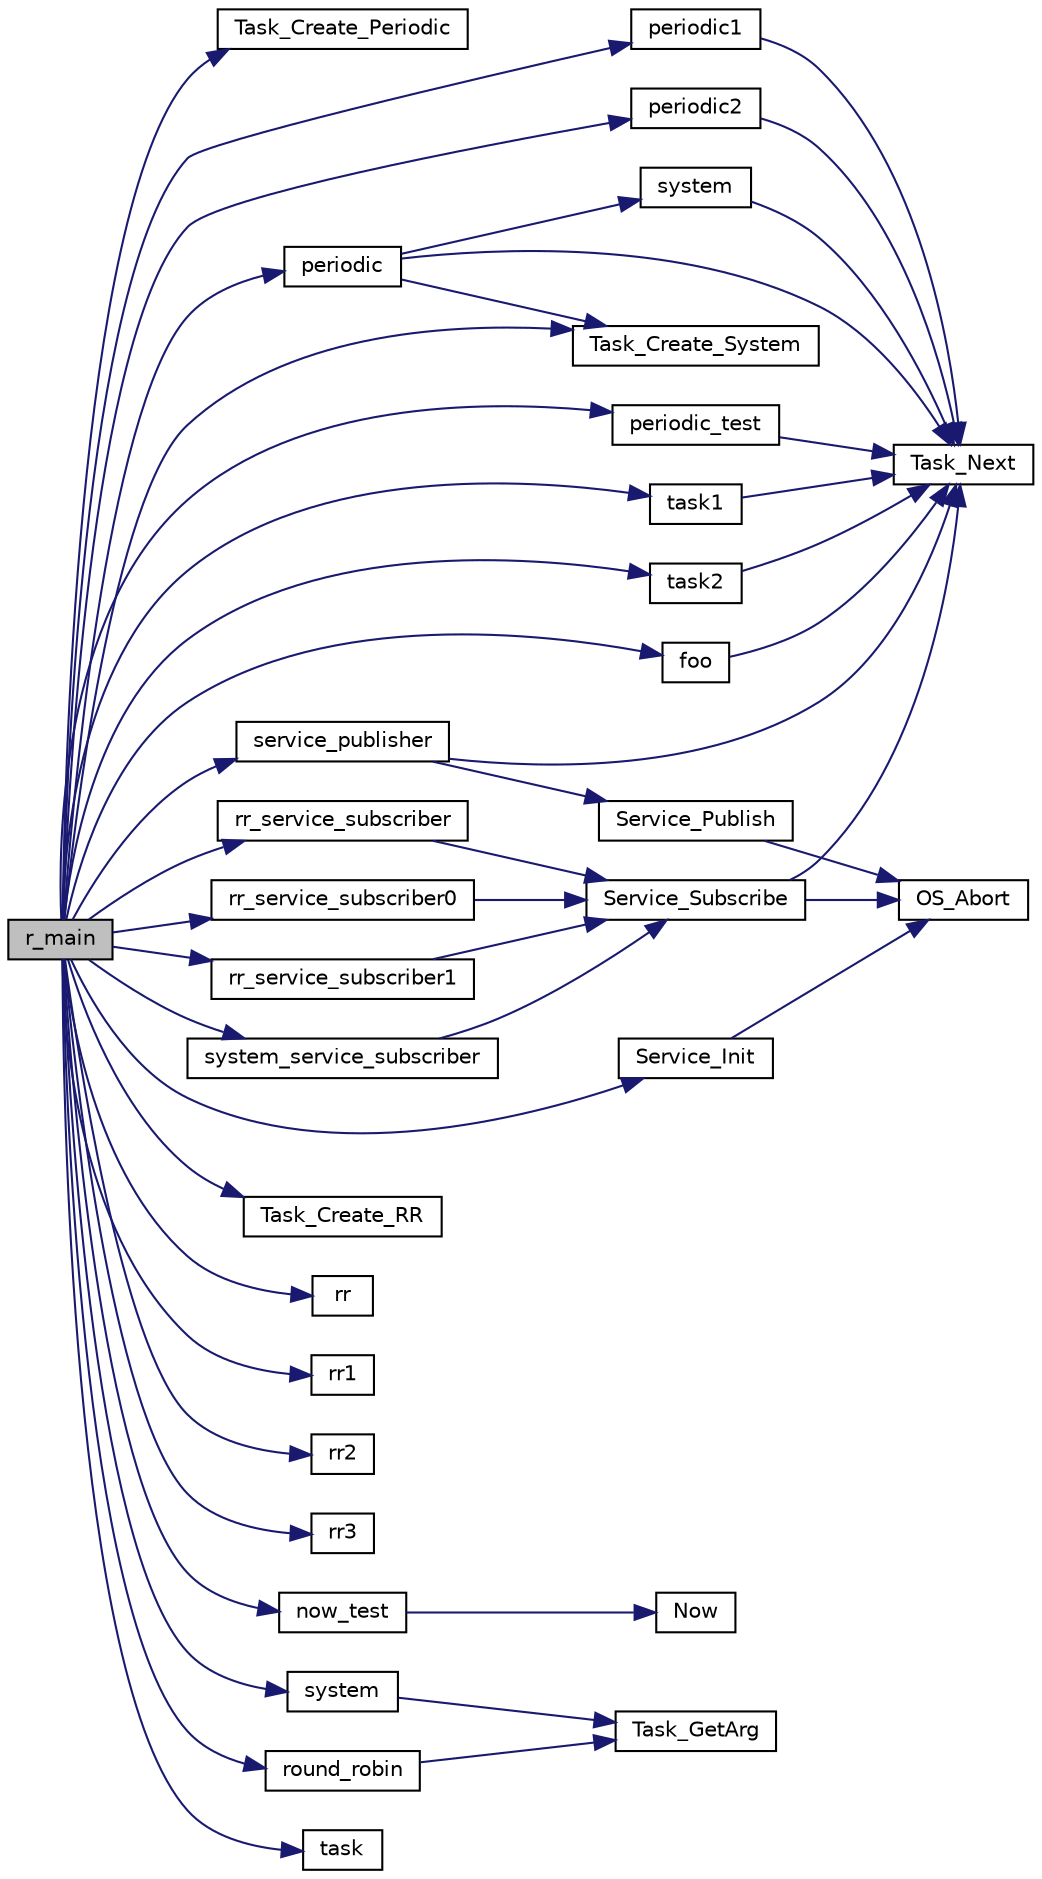 digraph "r_main"
{
  edge [fontname="Helvetica",fontsize="10",labelfontname="Helvetica",labelfontsize="10"];
  node [fontname="Helvetica",fontsize="10",shape=record];
  rankdir="LR";
  Node1 [label="r_main",height=0.2,width=0.4,color="black", fillcolor="grey75", style="filled", fontcolor="black"];
  Node1 -> Node2 [color="midnightblue",fontsize="10",style="solid",fontname="Helvetica"];
  Node2 [label="Task_Create_Periodic",height=0.2,width=0.4,color="black", fillcolor="white", style="filled",URL="$os_8c.html#a369e92f3f8ffc2042e061bd2a64a0f8f"];
  Node1 -> Node3 [color="midnightblue",fontsize="10",style="solid",fontname="Helvetica"];
  Node3 [label="foo",height=0.2,width=0.4,color="black", fillcolor="white", style="filled",URL="$main_8c.html#ac07863d69ae41a4e395b31f73b35fbcd"];
  Node3 -> Node4 [color="midnightblue",fontsize="10",style="solid",fontname="Helvetica"];
  Node4 [label="Task_Next",height=0.2,width=0.4,color="black", fillcolor="white", style="filled",URL="$os_8c.html#a5a9b72d0dadaea32fec8d4ff1c0eafa4",tooltip="The calling task gives up its share of the processor voluntarily. "];
  Node1 -> Node5 [color="midnightblue",fontsize="10",style="solid",fontname="Helvetica"];
  Node5 [label="Task_Create_RR",height=0.2,width=0.4,color="black", fillcolor="white", style="filled",URL="$os_8c.html#abfffed5dc80a63a8436cc49d61e92cb7"];
  Node1 -> Node6 [color="midnightblue",fontsize="10",style="solid",fontname="Helvetica"];
  Node6 [label="rr",height=0.2,width=0.4,color="black", fillcolor="white", style="filled",URL="$test001__sanity_8c.html#ad8d96e78c958be5e9d61c9c249aadf3b"];
  Node1 -> Node7 [color="midnightblue",fontsize="10",style="solid",fontname="Helvetica"];
  Node7 [label="rr1",height=0.2,width=0.4,color="black", fillcolor="white", style="filled",URL="$test002__rr_8c.html#a30ea632ece0f538d750c9c13a9503b29"];
  Node1 -> Node8 [color="midnightblue",fontsize="10",style="solid",fontname="Helvetica"];
  Node8 [label="rr2",height=0.2,width=0.4,color="black", fillcolor="white", style="filled",URL="$test002__rr_8c.html#a5b8b38921fa8da4efffd3ef4c0a7061c"];
  Node1 -> Node9 [color="midnightblue",fontsize="10",style="solid",fontname="Helvetica"];
  Node9 [label="rr3",height=0.2,width=0.4,color="black", fillcolor="white", style="filled",URL="$test002__rr_8c.html#ababce4602ee2211b5abcf8ce86a96158"];
  Node1 -> Node10 [color="midnightblue",fontsize="10",style="solid",fontname="Helvetica"];
  Node10 [label="periodic1",height=0.2,width=0.4,color="black", fillcolor="white", style="filled",URL="$test003__periodic_8c.html#ad86cfcca2ee68156a3a6148a757c452a"];
  Node10 -> Node4 [color="midnightblue",fontsize="10",style="solid",fontname="Helvetica"];
  Node1 -> Node11 [color="midnightblue",fontsize="10",style="solid",fontname="Helvetica"];
  Node11 [label="periodic2",height=0.2,width=0.4,color="black", fillcolor="white", style="filled",URL="$test003__periodic_8c.html#a07678adec4920b4afcdfd0db22a4ba85"];
  Node11 -> Node4 [color="midnightblue",fontsize="10",style="solid",fontname="Helvetica"];
  Node1 -> Node12 [color="midnightblue",fontsize="10",style="solid",fontname="Helvetica"];
  Node12 [label="periodic",height=0.2,width=0.4,color="black", fillcolor="white", style="filled",URL="$test004__system_8c.html#ad35a2fdb04b6df2acf01d1eb113171b6"];
  Node12 -> Node13 [color="midnightblue",fontsize="10",style="solid",fontname="Helvetica"];
  Node13 [label="Task_Create_System",height=0.2,width=0.4,color="black", fillcolor="white", style="filled",URL="$os_8c.html#a2dc6b10ee85f46900bc8ed99225f4425"];
  Node12 -> Node14 [color="midnightblue",fontsize="10",style="solid",fontname="Helvetica"];
  Node14 [label="system",height=0.2,width=0.4,color="black", fillcolor="white", style="filled",URL="$test004__system_8c.html#a54d32ca10fe62ab4f1c5aef79af42f64"];
  Node14 -> Node4 [color="midnightblue",fontsize="10",style="solid",fontname="Helvetica"];
  Node12 -> Node4 [color="midnightblue",fontsize="10",style="solid",fontname="Helvetica"];
  Node1 -> Node15 [color="midnightblue",fontsize="10",style="solid",fontname="Helvetica"];
  Node15 [label="now_test",height=0.2,width=0.4,color="black", fillcolor="white", style="filled",URL="$test005__now_8c.html#a7e8ea97a7d79e6b3896eb5dcadf7fd80"];
  Node15 -> Node16 [color="midnightblue",fontsize="10",style="solid",fontname="Helvetica"];
  Node16 [label="Now",height=0.2,width=0.4,color="black", fillcolor="white", style="filled",URL="$os_8c.html#af421581f2b3d36a5ac9a205e035ae172"];
  Node1 -> Node13 [color="midnightblue",fontsize="10",style="solid",fontname="Helvetica"];
  Node1 -> Node17 [color="midnightblue",fontsize="10",style="solid",fontname="Helvetica"];
  Node17 [label="system",height=0.2,width=0.4,color="black", fillcolor="white", style="filled",URL="$test006__arguments_8c.html#a54d32ca10fe62ab4f1c5aef79af42f64"];
  Node17 -> Node18 [color="midnightblue",fontsize="10",style="solid",fontname="Helvetica"];
  Node18 [label="Task_GetArg",height=0.2,width=0.4,color="black", fillcolor="white", style="filled",URL="$os_8c.html#adc48a5ac983c4656508f39c0ee65283f",tooltip="Retrieve the assigned parameter. "];
  Node1 -> Node19 [color="midnightblue",fontsize="10",style="solid",fontname="Helvetica"];
  Node19 [label="Service_Init",height=0.2,width=0.4,color="black", fillcolor="white", style="filled",URL="$os_8c.html#a1b0393958dca633b459633385794d39b"];
  Node19 -> Node20 [color="midnightblue",fontsize="10",style="solid",fontname="Helvetica"];
  Node20 [label="OS_Abort",height=0.2,width=0.4,color="black", fillcolor="white", style="filled",URL="$os_8c.html#ab5747390a8be675282cb93e5198bd085",tooltip="Abort the execution of this RTOS due to an unrecoverable erorr. "];
  Node1 -> Node21 [color="midnightblue",fontsize="10",style="solid",fontname="Helvetica"];
  Node21 [label="system_service_subscriber",height=0.2,width=0.4,color="black", fillcolor="white", style="filled",URL="$test007__services_8c.html#adc7a3e97df9b4634e9b4317585626ccb"];
  Node21 -> Node22 [color="midnightblue",fontsize="10",style="solid",fontname="Helvetica"];
  Node22 [label="Service_Subscribe",height=0.2,width=0.4,color="black", fillcolor="white", style="filled",URL="$os_8c.html#aee597502c326bc9ca1faeaa422dbbbf8"];
  Node22 -> Node20 [color="midnightblue",fontsize="10",style="solid",fontname="Helvetica"];
  Node22 -> Node4 [color="midnightblue",fontsize="10",style="solid",fontname="Helvetica"];
  Node1 -> Node23 [color="midnightblue",fontsize="10",style="solid",fontname="Helvetica"];
  Node23 [label="rr_service_subscriber",height=0.2,width=0.4,color="black", fillcolor="white", style="filled",URL="$test007__services_8c.html#a37a52a2dd5db5daf08e206394cd17fed"];
  Node23 -> Node22 [color="midnightblue",fontsize="10",style="solid",fontname="Helvetica"];
  Node1 -> Node24 [color="midnightblue",fontsize="10",style="solid",fontname="Helvetica"];
  Node24 [label="service_publisher",height=0.2,width=0.4,color="black", fillcolor="white", style="filled",URL="$test007__services_8c.html#a30289dbea7e06a8ee7ba7ec31e32e47a"];
  Node24 -> Node25 [color="midnightblue",fontsize="10",style="solid",fontname="Helvetica"];
  Node25 [label="Service_Publish",height=0.2,width=0.4,color="black", fillcolor="white", style="filled",URL="$os_8c.html#aaa4dbf5e4da2f0aba1fff3b057e79389"];
  Node25 -> Node20 [color="midnightblue",fontsize="10",style="solid",fontname="Helvetica"];
  Node24 -> Node4 [color="midnightblue",fontsize="10",style="solid",fontname="Helvetica"];
  Node1 -> Node26 [color="midnightblue",fontsize="10",style="solid",fontname="Helvetica"];
  Node26 [label="rr_service_subscriber0",height=0.2,width=0.4,color="black", fillcolor="white", style="filled",URL="$test008__service__values_8c.html#a25336ab2d1310fe69acfc3b2a73eb71f"];
  Node26 -> Node22 [color="midnightblue",fontsize="10",style="solid",fontname="Helvetica"];
  Node1 -> Node27 [color="midnightblue",fontsize="10",style="solid",fontname="Helvetica"];
  Node27 [label="rr_service_subscriber1",height=0.2,width=0.4,color="black", fillcolor="white", style="filled",URL="$test008__service__values_8c.html#a6e747c55127f1070551c15bf9b550e5c"];
  Node27 -> Node22 [color="midnightblue",fontsize="10",style="solid",fontname="Helvetica"];
  Node1 -> Node28 [color="midnightblue",fontsize="10",style="solid",fontname="Helvetica"];
  Node28 [label="round_robin",height=0.2,width=0.4,color="black", fillcolor="white", style="filled",URL="$test009__task__freeing_8c.html#a7492aaaa7d0e7314cdff2512480cb764"];
  Node28 -> Node18 [color="midnightblue",fontsize="10",style="solid",fontname="Helvetica"];
  Node1 -> Node29 [color="midnightblue",fontsize="10",style="solid",fontname="Helvetica"];
  Node29 [label="periodic_test",height=0.2,width=0.4,color="black", fillcolor="white", style="filled",URL="$test010__period__lt__wcet_8c.html#af5c01728403287ef3c3882b5e402ae10"];
  Node29 -> Node4 [color="midnightblue",fontsize="10",style="solid",fontname="Helvetica"];
  Node1 -> Node30 [color="midnightblue",fontsize="10",style="solid",fontname="Helvetica"];
  Node30 [label="task",height=0.2,width=0.4,color="black", fillcolor="white", style="filled",URL="$test011__max__services_8c.html#aaad4f4d77885dd2457f79c20ac27db19"];
  Node1 -> Node31 [color="midnightblue",fontsize="10",style="solid",fontname="Helvetica"];
  Node31 [label="task1",height=0.2,width=0.4,color="black", fillcolor="white", style="filled",URL="$test015__collision_8c.html#afde07648040c326129670547738a0c86"];
  Node31 -> Node4 [color="midnightblue",fontsize="10",style="solid",fontname="Helvetica"];
  Node1 -> Node32 [color="midnightblue",fontsize="10",style="solid",fontname="Helvetica"];
  Node32 [label="task2",height=0.2,width=0.4,color="black", fillcolor="white", style="filled",URL="$test015__collision_8c.html#afb35a54f26606b4808ac0a8d9ad55433"];
  Node32 -> Node4 [color="midnightblue",fontsize="10",style="solid",fontname="Helvetica"];
}
